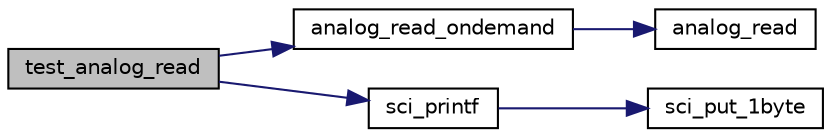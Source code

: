 digraph "test_analog_read"
{
 // LATEX_PDF_SIZE
  edge [fontname="Helvetica",fontsize="10",labelfontname="Helvetica",labelfontsize="10"];
  node [fontname="Helvetica",fontsize="10",shape=record];
  rankdir="LR";
  Node1 [label="test_analog_read",height=0.2,width=0.4,color="black", fillcolor="grey75", style="filled", fontcolor="black",tooltip=" "];
  Node1 -> Node2 [color="midnightblue",fontsize="10",style="solid",fontname="Helvetica"];
  Node2 [label="analog_read_ondemand",height=0.2,width=0.4,color="black", fillcolor="white", style="filled",URL="$analog__read_8c.html#af70edca908afb27970af7cfb294a8c07",tooltip="ソフトトリガでAD取得を即時実施。その後、データレジスタ（ADDR*）から値を読み取り返却。"];
  Node2 -> Node3 [color="midnightblue",fontsize="10",style="solid",fontname="Helvetica"];
  Node3 [label="analog_read",height=0.2,width=0.4,color="black", fillcolor="white", style="filled",URL="$analog__read_8c.html#abac9339255eef2a178502c172f19203d",tooltip="ADモジュールのデータレジスタ（ADDR*）にラッチされたデータを読み出し"];
  Node1 -> Node4 [color="midnightblue",fontsize="10",style="solid",fontname="Helvetica"];
  Node4 [label="sci_printf",height=0.2,width=0.4,color="black", fillcolor="white", style="filled",URL="$sci_8c.html#a3bc09dd94f78f69af9bfdc6f1d63b38e",tooltip="文字列の送信処理"];
  Node4 -> Node5 [color="midnightblue",fontsize="10",style="solid",fontname="Helvetica"];
  Node5 [label="sci_put_1byte",height=0.2,width=0.4,color="black", fillcolor="white", style="filled",URL="$sci_8c.html#afde8ee429bc56d01adf33adaf34d8ec0",tooltip="1byteの送信処理"];
}
